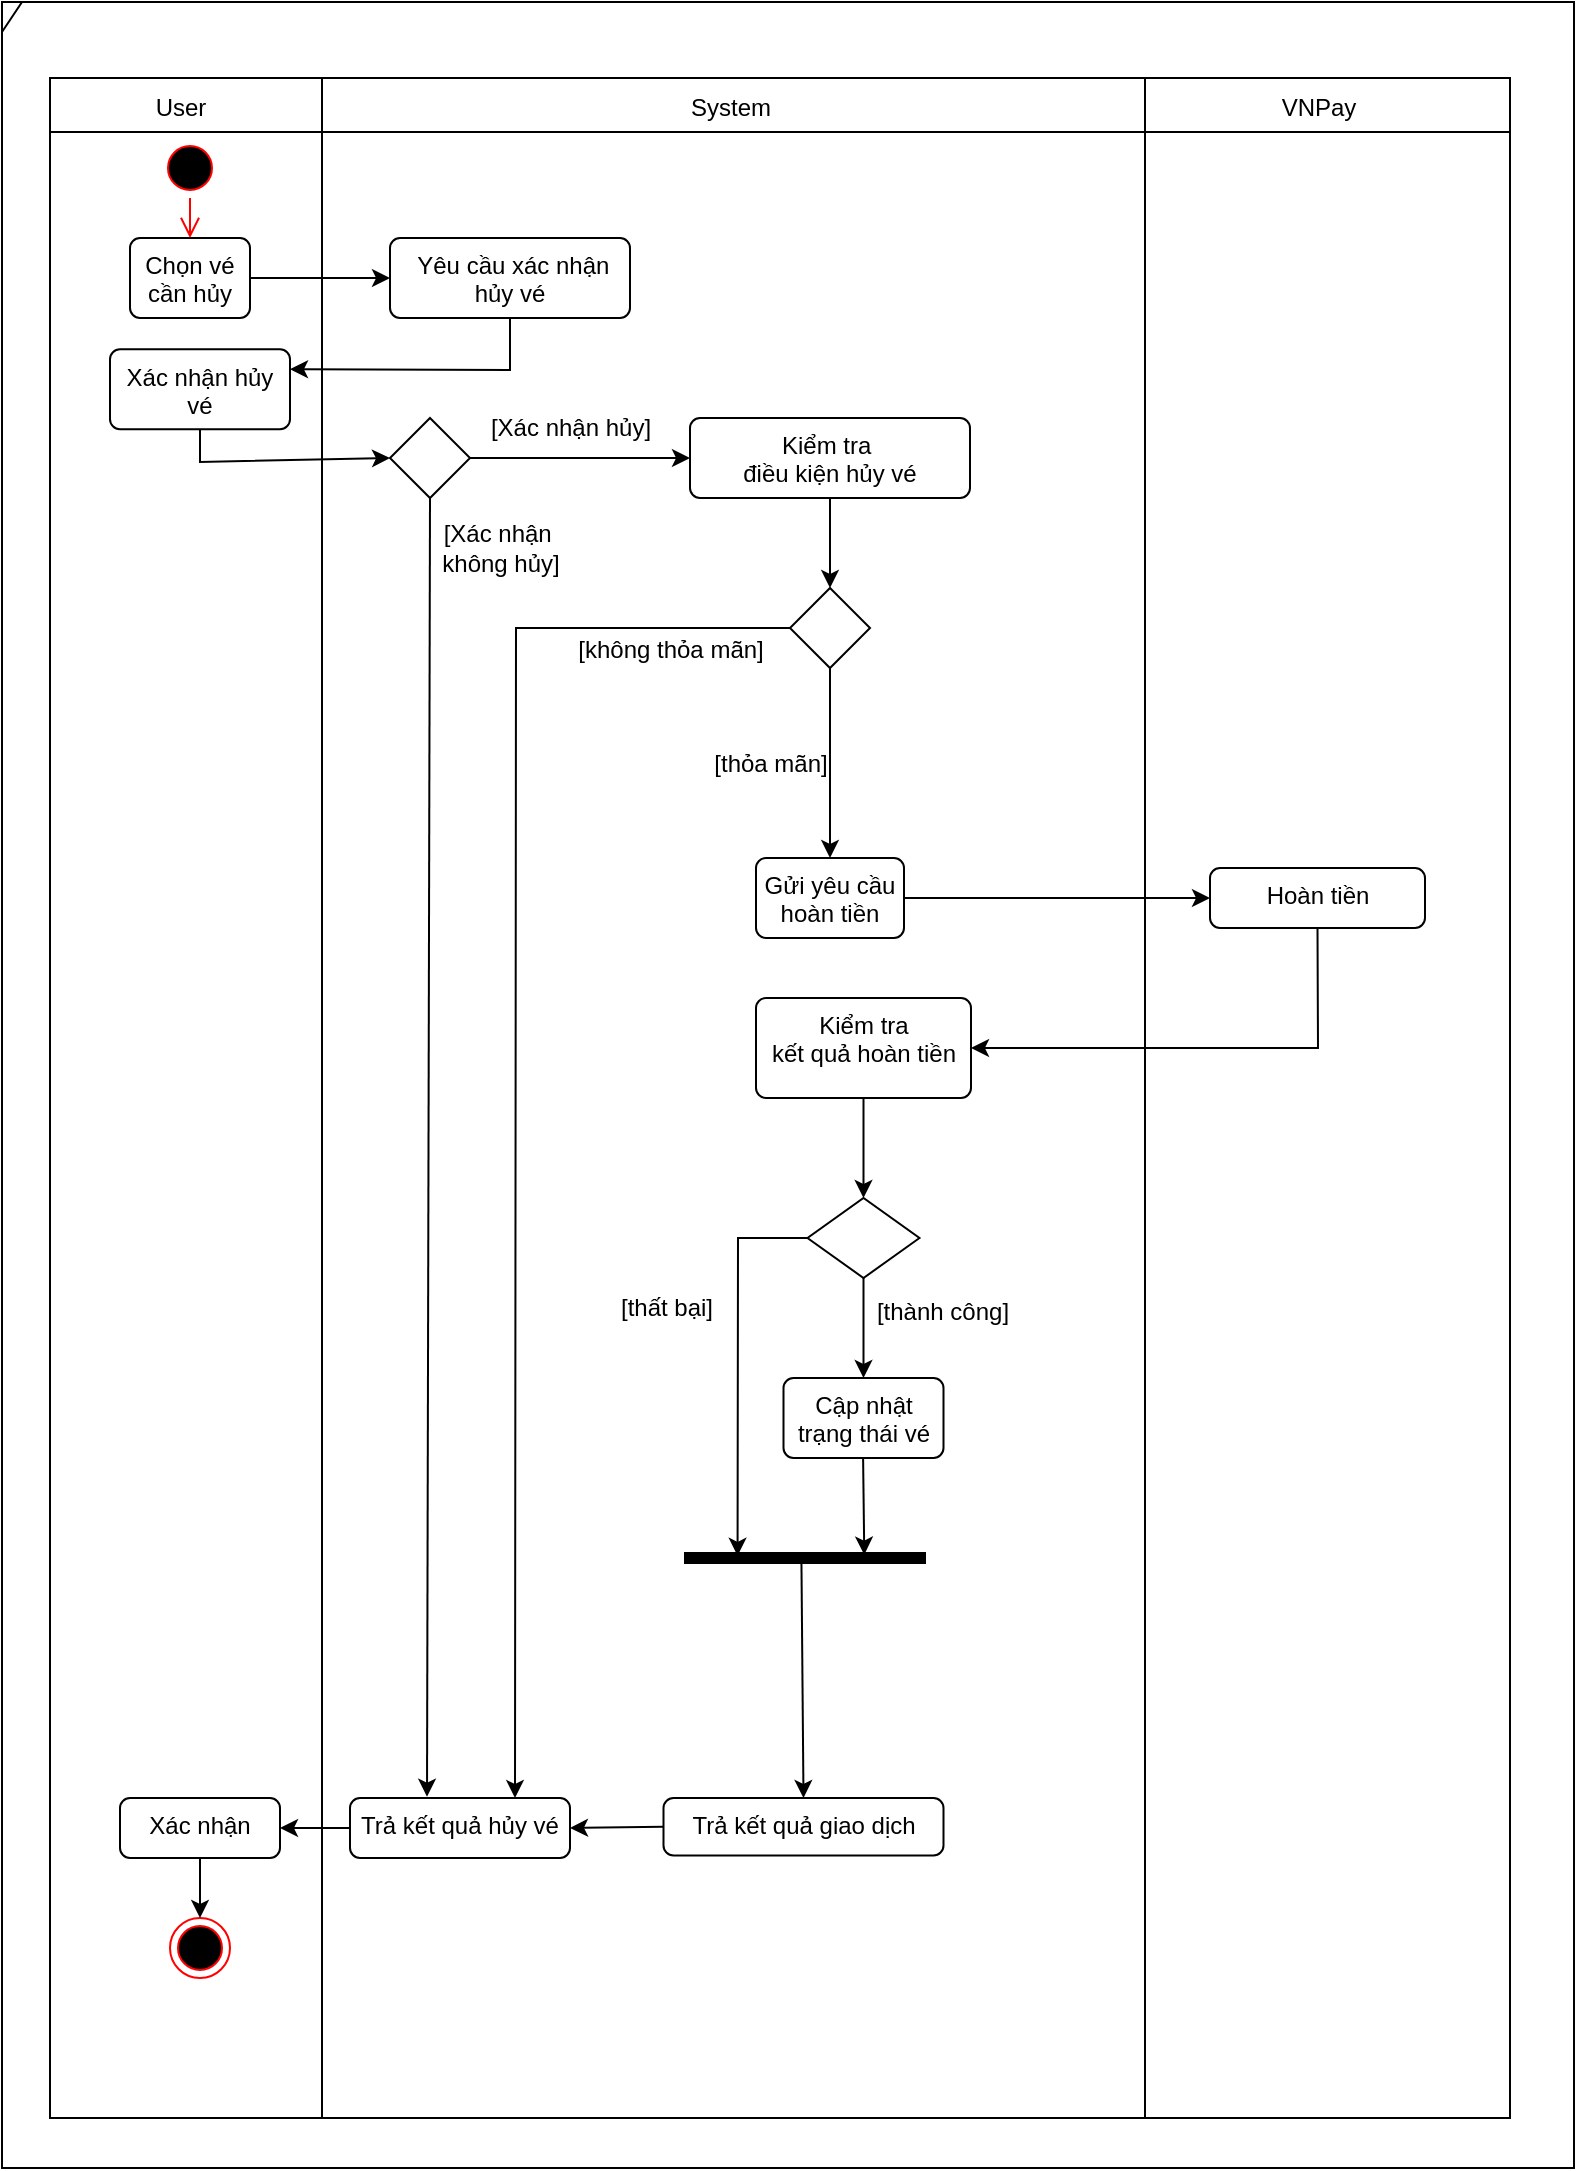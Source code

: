 <mxfile version="26.0.16">
  <diagram name="Trang-1" id="NeY6nfOGssot4tahPj96">
    <mxGraphModel dx="1290" dy="621" grid="0" gridSize="10" guides="1" tooltips="1" connect="1" arrows="1" fold="1" page="1" pageScale="1" pageWidth="827" pageHeight="1169" math="0" shadow="0">
      <root>
        <mxCell id="0" />
        <mxCell id="1" parent="0" />
        <mxCell id="w0EAOsZe6KIhcoZjYDlr-8" value="" style="shape=internalStorage;whiteSpace=wrap;html=1;backgroundOutline=1;dx=136;dy=27;" parent="1" vertex="1">
          <mxGeometry x="41" y="52" width="730" height="1020" as="geometry" />
        </mxCell>
        <mxCell id="w0EAOsZe6KIhcoZjYDlr-9" value="User" style="text;html=1;align=center;verticalAlign=middle;resizable=0;points=[];autosize=1;strokeColor=none;fillColor=none;" parent="1" vertex="1">
          <mxGeometry x="81" y="52" width="50" height="30" as="geometry" />
        </mxCell>
        <mxCell id="w0EAOsZe6KIhcoZjYDlr-10" value="System" style="text;html=1;align=center;verticalAlign=middle;resizable=0;points=[];autosize=1;strokeColor=none;fillColor=none;" parent="1" vertex="1">
          <mxGeometry x="351" y="52" width="60" height="30" as="geometry" />
        </mxCell>
        <mxCell id="w0EAOsZe6KIhcoZjYDlr-16" value="Chọn vé cần hủy" style="html=1;align=center;verticalAlign=top;rounded=1;absoluteArcSize=1;arcSize=10;dashed=0;whiteSpace=wrap;" parent="1" vertex="1">
          <mxGeometry x="81" y="132" width="60" height="40" as="geometry" />
        </mxCell>
        <mxCell id="w0EAOsZe6KIhcoZjYDlr-19" value="&amp;nbsp;Yêu cầu xác nhận hủy vé" style="html=1;align=center;verticalAlign=top;rounded=1;absoluteArcSize=1;arcSize=10;dashed=0;whiteSpace=wrap;" parent="1" vertex="1">
          <mxGeometry x="211" y="132" width="120" height="40" as="geometry" />
        </mxCell>
        <mxCell id="w0EAOsZe6KIhcoZjYDlr-23" value="" style="endArrow=classic;html=1;rounded=0;entryX=0;entryY=0.5;entryDx=0;entryDy=0;exitX=1;exitY=0.5;exitDx=0;exitDy=0;" parent="1" source="w0EAOsZe6KIhcoZjYDlr-16" target="w0EAOsZe6KIhcoZjYDlr-19" edge="1">
          <mxGeometry width="50" height="50" relative="1" as="geometry">
            <mxPoint x="151" y="152" as="sourcePoint" />
            <mxPoint x="201" y="102" as="targetPoint" />
          </mxGeometry>
        </mxCell>
        <mxCell id="w0EAOsZe6KIhcoZjYDlr-35" value="Kiểm tra&amp;nbsp;&lt;div&gt;điều kiện hủy vé&lt;/div&gt;" style="html=1;align=center;verticalAlign=top;rounded=1;absoluteArcSize=1;arcSize=10;dashed=0;whiteSpace=wrap;" parent="1" vertex="1">
          <mxGeometry x="361" y="222" width="140" height="40" as="geometry" />
        </mxCell>
        <mxCell id="w0EAOsZe6KIhcoZjYDlr-44" value="" style="ellipse;html=1;shape=startState;fillColor=#000000;strokeColor=#ff0000;" parent="1" vertex="1">
          <mxGeometry x="96" y="82" width="30" height="30" as="geometry" />
        </mxCell>
        <mxCell id="w0EAOsZe6KIhcoZjYDlr-45" value="" style="edgeStyle=orthogonalEdgeStyle;html=1;verticalAlign=bottom;endArrow=open;endSize=8;strokeColor=#ff0000;rounded=0;entryX=0.5;entryY=0;entryDx=0;entryDy=0;" parent="1" source="w0EAOsZe6KIhcoZjYDlr-44" target="w0EAOsZe6KIhcoZjYDlr-16" edge="1">
          <mxGeometry relative="1" as="geometry">
            <mxPoint x="386" y="342" as="targetPoint" />
          </mxGeometry>
        </mxCell>
        <mxCell id="8bj47h_WcaTLkc1zwYfz-2" value="Gửi yêu cầu hoàn tiền" style="html=1;align=center;verticalAlign=top;rounded=1;absoluteArcSize=1;arcSize=10;dashed=0;whiteSpace=wrap;" parent="1" vertex="1">
          <mxGeometry x="394" y="442" width="74" height="40" as="geometry" />
        </mxCell>
        <mxCell id="8bj47h_WcaTLkc1zwYfz-3" value="Hoàn tiền" style="html=1;align=center;verticalAlign=top;rounded=1;absoluteArcSize=1;arcSize=10;dashed=0;whiteSpace=wrap;" parent="1" vertex="1">
          <mxGeometry x="621" y="447" width="107.5" height="30" as="geometry" />
        </mxCell>
        <mxCell id="8bj47h_WcaTLkc1zwYfz-5" value="Trả kết quả hủy vé" style="html=1;align=center;verticalAlign=top;rounded=1;absoluteArcSize=1;arcSize=10;dashed=0;whiteSpace=wrap;" parent="1" vertex="1">
          <mxGeometry x="191" y="912" width="110" height="30" as="geometry" />
        </mxCell>
        <mxCell id="8bj47h_WcaTLkc1zwYfz-7" value="Xác nhận" style="html=1;align=center;verticalAlign=top;rounded=1;absoluteArcSize=1;arcSize=10;dashed=0;whiteSpace=wrap;" parent="1" vertex="1">
          <mxGeometry x="76" y="912" width="80" height="30" as="geometry" />
        </mxCell>
        <mxCell id="8bj47h_WcaTLkc1zwYfz-9" value="Trả kết quả giao dịch" style="html=1;align=center;verticalAlign=top;rounded=1;absoluteArcSize=1;arcSize=10;dashed=0;whiteSpace=wrap;" parent="1" vertex="1">
          <mxGeometry x="347.75" y="912" width="140" height="28.75" as="geometry" />
        </mxCell>
        <mxCell id="8bj47h_WcaTLkc1zwYfz-11" value="" style="shape=rhombus;html=1;verticalLabelPosition=bottom;verticalAlignment=top;" parent="1" vertex="1">
          <mxGeometry x="211" y="221.99" width="40" height="40" as="geometry" />
        </mxCell>
        <mxCell id="8bj47h_WcaTLkc1zwYfz-15" value="" style="endArrow=classic;html=1;rounded=0;exitX=0.5;exitY=1;exitDx=0;exitDy=0;exitPerimeter=0;entryX=1;entryY=0.25;entryDx=0;entryDy=0;" parent="1" source="w0EAOsZe6KIhcoZjYDlr-19" target="8bj47h_WcaTLkc1zwYfz-55" edge="1">
          <mxGeometry width="50" height="50" relative="1" as="geometry">
            <mxPoint x="361" y="412" as="sourcePoint" />
            <mxPoint x="411" y="362" as="targetPoint" />
            <Array as="points">
              <mxPoint x="271" y="198" />
            </Array>
          </mxGeometry>
        </mxCell>
        <mxCell id="8bj47h_WcaTLkc1zwYfz-16" value="" style="endArrow=classic;html=1;rounded=0;exitX=1;exitY=0.5;exitDx=0;exitDy=0;entryX=0;entryY=0.5;entryDx=0;entryDy=0;" parent="1" source="8bj47h_WcaTLkc1zwYfz-11" target="w0EAOsZe6KIhcoZjYDlr-35" edge="1">
          <mxGeometry width="50" height="50" relative="1" as="geometry">
            <mxPoint x="361" y="312" as="sourcePoint" />
            <mxPoint x="411" y="262" as="targetPoint" />
          </mxGeometry>
        </mxCell>
        <mxCell id="8bj47h_WcaTLkc1zwYfz-17" value="" style="endArrow=classic;html=1;rounded=0;exitX=0.5;exitY=1;exitDx=0;exitDy=0;entryX=0.35;entryY=-0.021;entryDx=0;entryDy=0;entryPerimeter=0;" parent="1" source="8bj47h_WcaTLkc1zwYfz-11" target="8bj47h_WcaTLkc1zwYfz-5" edge="1">
          <mxGeometry width="50" height="50" relative="1" as="geometry">
            <mxPoint x="361" y="312" as="sourcePoint" />
            <mxPoint x="411" y="262" as="targetPoint" />
          </mxGeometry>
        </mxCell>
        <mxCell id="8bj47h_WcaTLkc1zwYfz-18" value="" style="shape=rhombus;html=1;verticalLabelPosition=bottom;verticalAlignment=top;" parent="1" vertex="1">
          <mxGeometry x="411" y="307" width="40" height="40" as="geometry" />
        </mxCell>
        <mxCell id="8bj47h_WcaTLkc1zwYfz-19" value="" style="endArrow=classic;html=1;rounded=0;entryX=0.5;entryY=0;entryDx=0;entryDy=0;exitX=0.5;exitY=1;exitDx=0;exitDy=0;" parent="1" source="w0EAOsZe6KIhcoZjYDlr-35" target="8bj47h_WcaTLkc1zwYfz-18" edge="1">
          <mxGeometry width="50" height="50" relative="1" as="geometry">
            <mxPoint x="461" y="271" as="sourcePoint" />
            <mxPoint x="461" y="322" as="targetPoint" />
            <Array as="points" />
          </mxGeometry>
        </mxCell>
        <mxCell id="8bj47h_WcaTLkc1zwYfz-21" style="edgeStyle=orthogonalEdgeStyle;rounded=0;orthogonalLoop=1;jettySize=auto;html=1;exitX=0.5;exitY=1;exitDx=0;exitDy=0;" parent="1" source="8bj47h_WcaTLkc1zwYfz-18" target="8bj47h_WcaTLkc1zwYfz-18" edge="1">
          <mxGeometry relative="1" as="geometry" />
        </mxCell>
        <mxCell id="8bj47h_WcaTLkc1zwYfz-28" value="" style="endArrow=classic;html=1;rounded=0;exitX=0.5;exitY=1;exitDx=0;exitDy=0;entryX=0.5;entryY=0;entryDx=0;entryDy=0;" parent="1" source="8bj47h_WcaTLkc1zwYfz-18" target="8bj47h_WcaTLkc1zwYfz-2" edge="1">
          <mxGeometry width="50" height="50" relative="1" as="geometry">
            <mxPoint x="481" y="398" as="sourcePoint" />
            <mxPoint x="481" y="472" as="targetPoint" />
            <Array as="points" />
          </mxGeometry>
        </mxCell>
        <mxCell id="8bj47h_WcaTLkc1zwYfz-29" value="" style="endArrow=classic;html=1;rounded=0;exitX=0;exitY=0.5;exitDx=0;exitDy=0;entryX=0.75;entryY=0;entryDx=0;entryDy=0;" parent="1" source="8bj47h_WcaTLkc1zwYfz-18" target="8bj47h_WcaTLkc1zwYfz-5" edge="1">
          <mxGeometry width="50" height="50" relative="1" as="geometry">
            <mxPoint x="361" y="512" as="sourcePoint" />
            <mxPoint x="411" y="462" as="targetPoint" />
            <Array as="points">
              <mxPoint x="274" y="327" />
            </Array>
          </mxGeometry>
        </mxCell>
        <mxCell id="8bj47h_WcaTLkc1zwYfz-36" style="edgeStyle=orthogonalEdgeStyle;rounded=0;orthogonalLoop=1;jettySize=auto;html=1;exitX=0.5;exitY=1;exitDx=0;exitDy=0;" parent="1" edge="1">
          <mxGeometry relative="1" as="geometry">
            <mxPoint x="693.5" y="852" as="sourcePoint" />
            <mxPoint x="693.5" y="852" as="targetPoint" />
          </mxGeometry>
        </mxCell>
        <mxCell id="8bj47h_WcaTLkc1zwYfz-48" value="" style="endArrow=classic;html=1;rounded=0;exitX=0;exitY=0.5;exitDx=0;exitDy=0;entryX=1;entryY=0.5;entryDx=0;entryDy=0;" parent="1" source="8bj47h_WcaTLkc1zwYfz-9" target="8bj47h_WcaTLkc1zwYfz-5" edge="1">
          <mxGeometry width="50" height="50" relative="1" as="geometry">
            <mxPoint x="361" y="712" as="sourcePoint" />
            <mxPoint x="411" y="662" as="targetPoint" />
          </mxGeometry>
        </mxCell>
        <mxCell id="8bj47h_WcaTLkc1zwYfz-50" value="" style="endArrow=classic;html=1;rounded=0;exitX=0;exitY=0.5;exitDx=0;exitDy=0;entryX=1;entryY=0.5;entryDx=0;entryDy=0;entryPerimeter=0;" parent="1" source="8bj47h_WcaTLkc1zwYfz-5" target="8bj47h_WcaTLkc1zwYfz-7" edge="1">
          <mxGeometry width="50" height="50" relative="1" as="geometry">
            <mxPoint x="361" y="712" as="sourcePoint" />
            <mxPoint x="411" y="662" as="targetPoint" />
          </mxGeometry>
        </mxCell>
        <mxCell id="8bj47h_WcaTLkc1zwYfz-51" value="" style="ellipse;html=1;shape=endState;fillColor=#000000;strokeColor=#ff0000;" parent="1" vertex="1">
          <mxGeometry x="101" y="972" width="30" height="30" as="geometry" />
        </mxCell>
        <mxCell id="8bj47h_WcaTLkc1zwYfz-52" value="" style="endArrow=classic;html=1;rounded=0;exitX=0.5;exitY=1;exitDx=0;exitDy=0;entryX=0.5;entryY=0;entryDx=0;entryDy=0;" parent="1" source="8bj47h_WcaTLkc1zwYfz-7" target="8bj47h_WcaTLkc1zwYfz-51" edge="1">
          <mxGeometry width="50" height="50" relative="1" as="geometry">
            <mxPoint x="361" y="712" as="sourcePoint" />
            <mxPoint x="411" y="662" as="targetPoint" />
          </mxGeometry>
        </mxCell>
        <mxCell id="8bj47h_WcaTLkc1zwYfz-53" value="" style="endArrow=none;html=1;rounded=0;exitX=0.75;exitY=1;exitDx=0;exitDy=0;entryX=0.75;entryY=0;entryDx=0;entryDy=0;" parent="1" source="w0EAOsZe6KIhcoZjYDlr-8" target="w0EAOsZe6KIhcoZjYDlr-8" edge="1">
          <mxGeometry width="50" height="50" relative="1" as="geometry">
            <mxPoint x="532" y="929" as="sourcePoint" />
            <mxPoint x="531" y="52" as="targetPoint" />
          </mxGeometry>
        </mxCell>
        <mxCell id="8bj47h_WcaTLkc1zwYfz-54" value="[Xác nhận hủy]" style="text;html=1;align=center;verticalAlign=middle;resizable=0;points=[];autosize=1;strokeColor=none;fillColor=none;" parent="1" vertex="1">
          <mxGeometry x="251" y="212" width="100" height="30" as="geometry" />
        </mxCell>
        <mxCell id="8bj47h_WcaTLkc1zwYfz-55" value="Xác nhận hủy vé" style="html=1;align=center;verticalAlign=top;rounded=1;absoluteArcSize=1;arcSize=10;dashed=0;whiteSpace=wrap;" parent="1" vertex="1">
          <mxGeometry x="71" y="187.62" width="90" height="40" as="geometry" />
        </mxCell>
        <mxCell id="8bj47h_WcaTLkc1zwYfz-57" value="" style="endArrow=classic;html=1;rounded=0;entryX=0;entryY=0.5;entryDx=0;entryDy=0;exitX=0.5;exitY=1;exitDx=0;exitDy=0;" parent="1" source="8bj47h_WcaTLkc1zwYfz-55" target="8bj47h_WcaTLkc1zwYfz-11" edge="1">
          <mxGeometry width="50" height="50" relative="1" as="geometry">
            <mxPoint x="116" y="229" as="sourcePoint" />
            <mxPoint x="411" y="282" as="targetPoint" />
            <Array as="points">
              <mxPoint x="116" y="244" />
            </Array>
          </mxGeometry>
        </mxCell>
        <mxCell id="8bj47h_WcaTLkc1zwYfz-58" value="[Xác nhận&amp;nbsp;&lt;div&gt;không hủy]&lt;/div&gt;" style="text;html=1;align=center;verticalAlign=middle;resizable=0;points=[];autosize=1;strokeColor=none;fillColor=none;" parent="1" vertex="1">
          <mxGeometry x="226" y="267" width="80" height="40" as="geometry" />
        </mxCell>
        <mxCell id="8bj47h_WcaTLkc1zwYfz-59" value="[thỏa mãn]" style="text;html=1;align=center;verticalAlign=middle;resizable=0;points=[];autosize=1;strokeColor=none;fillColor=none;" parent="1" vertex="1">
          <mxGeometry x="361" y="380" width="80" height="30" as="geometry" />
        </mxCell>
        <mxCell id="8bj47h_WcaTLkc1zwYfz-60" value="[không thỏa mãn]" style="text;html=1;align=center;verticalAlign=middle;resizable=0;points=[];autosize=1;strokeColor=none;fillColor=none;" parent="1" vertex="1">
          <mxGeometry x="291" y="323" width="120" height="30" as="geometry" />
        </mxCell>
        <mxCell id="8bj47h_WcaTLkc1zwYfz-63" style="edgeStyle=orthogonalEdgeStyle;rounded=0;orthogonalLoop=1;jettySize=auto;html=1;exitX=0.5;exitY=1;exitDx=0;exitDy=0;" parent="1" edge="1">
          <mxGeometry relative="1" as="geometry">
            <mxPoint x="693.5" y="852" as="sourcePoint" />
            <mxPoint x="693.5" y="852" as="targetPoint" />
          </mxGeometry>
        </mxCell>
        <mxCell id="8bj47h_WcaTLkc1zwYfz-72" value="VNPay" style="text;html=1;align=center;verticalAlign=middle;resizable=0;points=[];autosize=1;strokeColor=none;fillColor=none;" parent="1" vertex="1">
          <mxGeometry x="644.75" y="52" width="60" height="30" as="geometry" />
        </mxCell>
        <mxCell id="YFQml3yUJ3S8M_mmNKf0-5" value="" style="endArrow=classic;html=1;rounded=0;exitX=1;exitY=0.5;exitDx=0;exitDy=0;entryX=0;entryY=0.5;entryDx=0;entryDy=0;" parent="1" source="8bj47h_WcaTLkc1zwYfz-2" target="8bj47h_WcaTLkc1zwYfz-3" edge="1">
          <mxGeometry width="50" height="50" relative="1" as="geometry">
            <mxPoint x="441" y="357" as="sourcePoint" />
            <mxPoint x="441" y="452" as="targetPoint" />
            <Array as="points" />
          </mxGeometry>
        </mxCell>
        <mxCell id="YFQml3yUJ3S8M_mmNKf0-6" value="Kiểm tra&lt;div&gt;kết quả hoàn tiền&lt;/div&gt;" style="html=1;align=center;verticalAlign=top;rounded=1;absoluteArcSize=1;arcSize=10;dashed=0;whiteSpace=wrap;" parent="1" vertex="1">
          <mxGeometry x="394" y="512" width="107.5" height="50" as="geometry" />
        </mxCell>
        <mxCell id="YFQml3yUJ3S8M_mmNKf0-9" value="" style="endArrow=classic;html=1;rounded=0;exitX=0.5;exitY=1;exitDx=0;exitDy=0;entryX=1;entryY=0.5;entryDx=0;entryDy=0;" parent="1" source="8bj47h_WcaTLkc1zwYfz-3" target="YFQml3yUJ3S8M_mmNKf0-6" edge="1">
          <mxGeometry width="50" height="50" relative="1" as="geometry">
            <mxPoint x="478" y="472" as="sourcePoint" />
            <mxPoint x="631" y="472" as="targetPoint" />
            <Array as="points">
              <mxPoint x="675" y="537" />
            </Array>
          </mxGeometry>
        </mxCell>
        <mxCell id="YFQml3yUJ3S8M_mmNKf0-13" value="" style="endArrow=classic;html=1;rounded=0;exitX=0.5;exitY=1;exitDx=0;exitDy=0;entryX=0;entryY=0.5;entryDx=0;entryDy=0;" parent="1" source="YFQml3yUJ3S8M_mmNKf0-6" target="YFQml3yUJ3S8M_mmNKf0-14" edge="1">
          <mxGeometry width="50" height="50" relative="1" as="geometry">
            <mxPoint x="478" y="472" as="sourcePoint" />
            <mxPoint x="424.75" y="662" as="targetPoint" />
            <Array as="points" />
          </mxGeometry>
        </mxCell>
        <mxCell id="YFQml3yUJ3S8M_mmNKf0-14" value="" style="rhombus;whiteSpace=wrap;html=1;direction=south;" parent="1" vertex="1">
          <mxGeometry x="419.75" y="612" width="56" height="40" as="geometry" />
        </mxCell>
        <mxCell id="YFQml3yUJ3S8M_mmNKf0-17" value="Cập nhật&lt;div&gt;trạng thái vé&lt;/div&gt;" style="html=1;align=center;verticalAlign=top;rounded=1;absoluteArcSize=1;arcSize=10;dashed=0;whiteSpace=wrap;" parent="1" vertex="1">
          <mxGeometry x="407.75" y="702" width="80" height="40" as="geometry" />
        </mxCell>
        <mxCell id="YFQml3yUJ3S8M_mmNKf0-19" value="" style="endArrow=classic;html=1;rounded=0;exitX=1;exitY=0.5;exitDx=0;exitDy=0;entryX=0.5;entryY=0;entryDx=0;entryDy=0;" parent="1" source="YFQml3yUJ3S8M_mmNKf0-14" target="YFQml3yUJ3S8M_mmNKf0-17" edge="1">
          <mxGeometry width="50" height="50" relative="1" as="geometry">
            <mxPoint x="478" y="472" as="sourcePoint" />
            <mxPoint x="631" y="472" as="targetPoint" />
            <Array as="points" />
          </mxGeometry>
        </mxCell>
        <mxCell id="YFQml3yUJ3S8M_mmNKf0-20" value="[thành công]" style="text;html=1;align=center;verticalAlign=middle;resizable=0;points=[];autosize=1;strokeColor=none;fillColor=none;" parent="1" vertex="1">
          <mxGeometry x="445" y="656" width="84" height="26" as="geometry" />
        </mxCell>
        <mxCell id="YFQml3yUJ3S8M_mmNKf0-21" value="" style="endArrow=classic;html=1;rounded=0;exitX=0.5;exitY=1;exitDx=0;exitDy=0;entryX=0.279;entryY=0.781;entryDx=0;entryDy=0;entryPerimeter=0;" parent="1" source="YFQml3yUJ3S8M_mmNKf0-14" target="YFQml3yUJ3S8M_mmNKf0-25" edge="1">
          <mxGeometry width="50" height="50" relative="1" as="geometry">
            <mxPoint x="385" y="662" as="sourcePoint" />
            <mxPoint x="391" y="782" as="targetPoint" />
            <Array as="points">
              <mxPoint x="385" y="632" />
            </Array>
          </mxGeometry>
        </mxCell>
        <mxCell id="YFQml3yUJ3S8M_mmNKf0-24" value="[thất bại]" style="text;html=1;align=center;verticalAlign=middle;resizable=0;points=[];autosize=1;strokeColor=none;fillColor=none;" parent="1" vertex="1">
          <mxGeometry x="317" y="654" width="64" height="26" as="geometry" />
        </mxCell>
        <mxCell id="YFQml3yUJ3S8M_mmNKf0-25" value="" style="html=1;points=[];perimeter=orthogonalPerimeter;fillColor=strokeColor;rotation=90;" parent="1" vertex="1">
          <mxGeometry x="416" y="732" width="5" height="120" as="geometry" />
        </mxCell>
        <mxCell id="YFQml3yUJ3S8M_mmNKf0-26" value="" style="endArrow=classic;html=1;rounded=0;exitX=1;exitY=0.5;exitDx=0;exitDy=0;entryX=0.169;entryY=0.253;entryDx=0;entryDy=0;entryPerimeter=0;" parent="1" target="YFQml3yUJ3S8M_mmNKf0-25" edge="1">
          <mxGeometry width="50" height="50" relative="1" as="geometry">
            <mxPoint x="447.55" y="742" as="sourcePoint" />
            <mxPoint x="450" y="782" as="targetPoint" />
            <Array as="points" />
          </mxGeometry>
        </mxCell>
        <mxCell id="YFQml3yUJ3S8M_mmNKf0-27" value="" style="endArrow=classic;html=1;rounded=0;exitX=0.39;exitY=0.515;exitDx=0;exitDy=0;entryX=0.5;entryY=0;entryDx=0;entryDy=0;exitPerimeter=0;" parent="1" source="YFQml3yUJ3S8M_mmNKf0-25" target="8bj47h_WcaTLkc1zwYfz-9" edge="1">
          <mxGeometry width="50" height="50" relative="1" as="geometry">
            <mxPoint x="418.16" y="864" as="sourcePoint" />
            <mxPoint x="418.61" y="912" as="targetPoint" />
            <Array as="points" />
          </mxGeometry>
        </mxCell>
        <mxCell id="YFQml3yUJ3S8M_mmNKf0-28" value="" style="shape=umlFrame;whiteSpace=wrap;html=1;pointerEvents=0;recursiveResize=0;container=1;collapsible=0;width=10;height=15;" parent="1" vertex="1">
          <mxGeometry x="17" y="14" width="786" height="1083" as="geometry" />
        </mxCell>
      </root>
    </mxGraphModel>
  </diagram>
</mxfile>

